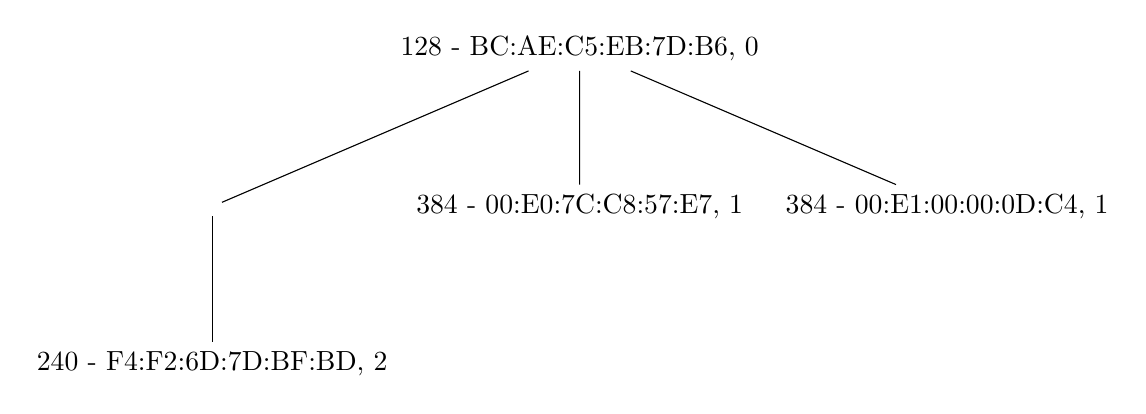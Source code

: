 \begin{tikzpicture}[]
\node (0) at (7.0,20) {128 - BC:AE:C5:EB:7D:B6, 0};
\node (1) at (2.333,18) {};
\node (2) at (2.333,16) {240 - F4:F2:6D:7D:BF:BD, 2};
\draw (1) -- (2);
\node (3) at (7.0,18) {384 - 00:E0:7C:C8:57:E7, 1};
\node (4) at (11.667,18) {384 - 00:E1:00:00:0D:C4, 1};
\draw 
(0) -- (1)
(0) -- (3)
(0) -- (4);
\end{tikzpicture}